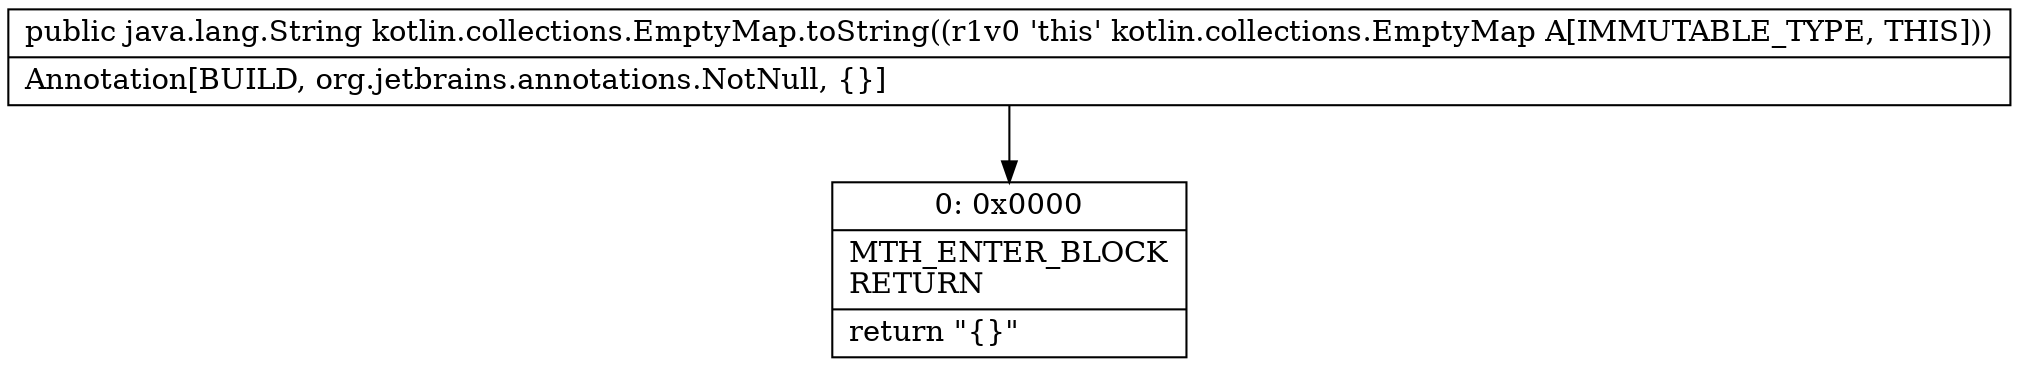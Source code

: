 digraph "CFG forkotlin.collections.EmptyMap.toString()Ljava\/lang\/String;" {
Node_0 [shape=record,label="{0\:\ 0x0000|MTH_ENTER_BLOCK\lRETURN\l|return \"\{\}\"\l}"];
MethodNode[shape=record,label="{public java.lang.String kotlin.collections.EmptyMap.toString((r1v0 'this' kotlin.collections.EmptyMap A[IMMUTABLE_TYPE, THIS]))  | Annotation[BUILD, org.jetbrains.annotations.NotNull, \{\}]\l}"];
MethodNode -> Node_0;
}

